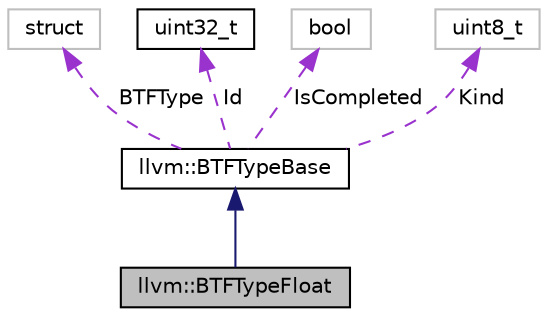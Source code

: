 digraph "llvm::BTFTypeFloat"
{
 // LATEX_PDF_SIZE
  bgcolor="transparent";
  edge [fontname="Helvetica",fontsize="10",labelfontname="Helvetica",labelfontsize="10"];
  node [fontname="Helvetica",fontsize="10",shape=record];
  Node1 [label="llvm::BTFTypeFloat",height=0.2,width=0.4,color="black", fillcolor="grey75", style="filled", fontcolor="black",tooltip="Handle binary floating point type."];
  Node2 -> Node1 [dir="back",color="midnightblue",fontsize="10",style="solid",fontname="Helvetica"];
  Node2 [label="llvm::BTFTypeBase",height=0.2,width=0.4,color="black",URL="$classllvm_1_1BTFTypeBase.html",tooltip="The base class for BTF type generation."];
  Node3 -> Node2 [dir="back",color="darkorchid3",fontsize="10",style="dashed",label=" BTFType" ,fontname="Helvetica"];
  Node3 [label="struct",height=0.2,width=0.4,color="grey75",tooltip=" "];
  Node4 -> Node2 [dir="back",color="darkorchid3",fontsize="10",style="dashed",label=" Id" ,fontname="Helvetica"];
  Node4 [label="uint32_t",height=0.2,width=0.4,color="black",URL="$classuint32__t.html",tooltip=" "];
  Node5 -> Node2 [dir="back",color="darkorchid3",fontsize="10",style="dashed",label=" IsCompleted" ,fontname="Helvetica"];
  Node5 [label="bool",height=0.2,width=0.4,color="grey75",tooltip=" "];
  Node6 -> Node2 [dir="back",color="darkorchid3",fontsize="10",style="dashed",label=" Kind" ,fontname="Helvetica"];
  Node6 [label="uint8_t",height=0.2,width=0.4,color="grey75",tooltip=" "];
}
